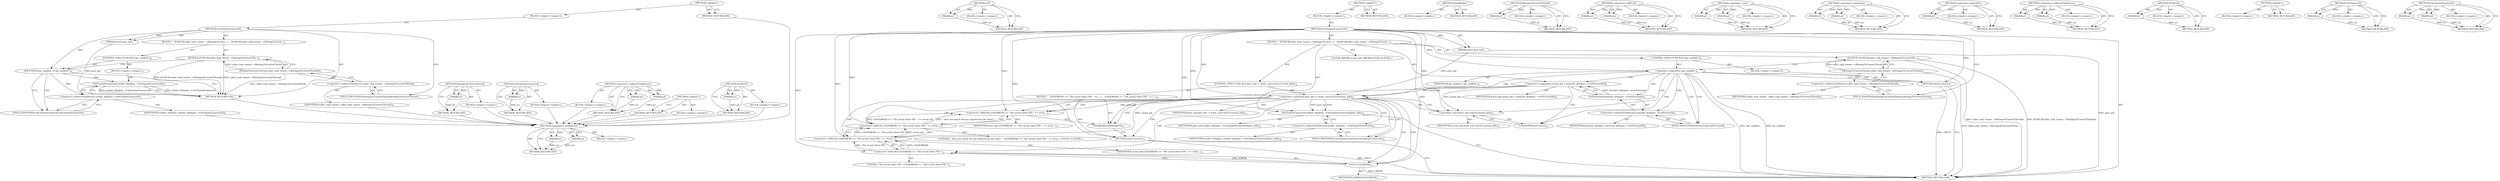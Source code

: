 digraph "OnChannelConnected" {
vulnerable_6 [label=<(METHOD,&lt;global&gt;)<SUB>1</SUB>>];
vulnerable_7 [label=<(BLOCK,&lt;empty&gt;,&lt;empty&gt;)<SUB>1</SUB>>];
vulnerable_8 [label=<(METHOD,OnChannelConnected)<SUB>1</SUB>>];
vulnerable_9 [label=<(PARAM,int32 peer_pid)<SUB>1</SUB>>];
vulnerable_10 [label=<(BLOCK,{
   DCHECK(caller_task_runner_-&gt;BelongsToCurre...,{
   DCHECK(caller_task_runner_-&gt;BelongsToCurre...)<SUB>1</SUB>>];
vulnerable_11 [label=<(DCHECK,DCHECK(caller_task_runner_-&gt;BelongsToCurrentThr...)<SUB>2</SUB>>];
vulnerable_12 [label=<(BelongsToCurrentThread,caller_task_runner_-&gt;BelongsToCurrentThread())<SUB>2</SUB>>];
vulnerable_13 [label=<(&lt;operator&gt;.indirectFieldAccess,caller_task_runner_-&gt;BelongsToCurrentThread)<SUB>2</SUB>>];
vulnerable_14 [label=<(IDENTIFIER,caller_task_runner_,caller_task_runner_-&gt;BelongsToCurrentThread())<SUB>2</SUB>>];
vulnerable_15 [label=<(FIELD_IDENTIFIER,BelongsToCurrentThread,BelongsToCurrentThread)<SUB>2</SUB>>];
vulnerable_16 [label=<(CONTROL_STRUCTURE,IF,if (ipc_enabled_))<SUB>4</SUB>>];
vulnerable_17 [label=<(IDENTIFIER,ipc_enabled_,if (ipc_enabled_))<SUB>4</SUB>>];
vulnerable_18 [label=<(BLOCK,&lt;empty&gt;,&lt;empty&gt;)<SUB>5</SUB>>];
vulnerable_19 [label=<(OnChannelConnected,worker_delegate_-&gt;OnChannelConnected())<SUB>5</SUB>>];
vulnerable_20 [label=<(&lt;operator&gt;.indirectFieldAccess,worker_delegate_-&gt;OnChannelConnected)<SUB>5</SUB>>];
vulnerable_21 [label=<(IDENTIFIER,worker_delegate_,worker_delegate_-&gt;OnChannelConnected())<SUB>5</SUB>>];
vulnerable_22 [label=<(FIELD_IDENTIFIER,OnChannelConnected,OnChannelConnected)<SUB>5</SUB>>];
vulnerable_23 [label=<(METHOD_RETURN,void)<SUB>1</SUB>>];
vulnerable_25 [label=<(METHOD_RETURN,ANY)<SUB>1</SUB>>];
vulnerable_44 [label=<(METHOD,BelongsToCurrentThread)>];
vulnerable_45 [label=<(PARAM,p1)>];
vulnerable_46 [label=<(BLOCK,&lt;empty&gt;,&lt;empty&gt;)>];
vulnerable_47 [label=<(METHOD_RETURN,ANY)>];
vulnerable_53 [label=<(METHOD,OnChannelConnected)>];
vulnerable_54 [label=<(PARAM,p1)>];
vulnerable_55 [label=<(BLOCK,&lt;empty&gt;,&lt;empty&gt;)>];
vulnerable_56 [label=<(METHOD_RETURN,ANY)>];
vulnerable_48 [label=<(METHOD,&lt;operator&gt;.indirectFieldAccess)>];
vulnerable_49 [label=<(PARAM,p1)>];
vulnerable_50 [label=<(PARAM,p2)>];
vulnerable_51 [label=<(BLOCK,&lt;empty&gt;,&lt;empty&gt;)>];
vulnerable_52 [label=<(METHOD_RETURN,ANY)>];
vulnerable_40 [label=<(METHOD,DCHECK)>];
vulnerable_41 [label=<(PARAM,p1)>];
vulnerable_42 [label=<(BLOCK,&lt;empty&gt;,&lt;empty&gt;)>];
vulnerable_43 [label=<(METHOD_RETURN,ANY)>];
vulnerable_34 [label=<(METHOD,&lt;global&gt;)<SUB>1</SUB>>];
vulnerable_35 [label=<(BLOCK,&lt;empty&gt;,&lt;empty&gt;)>];
vulnerable_36 [label=<(METHOD_RETURN,ANY)>];
fixed_92 [label=<(METHOD,&lt;operator&gt;.assignment)>];
fixed_93 [label=<(PARAM,p1)>];
fixed_94 [label=<(PARAM,p2)>];
fixed_95 [label=<(BLOCK,&lt;empty&gt;,&lt;empty&gt;)>];
fixed_96 [label=<(METHOD_RETURN,ANY)>];
fixed_116 [label=<(METHOD,LOG)>];
fixed_117 [label=<(PARAM,p1)>];
fixed_118 [label=<(BLOCK,&lt;empty&gt;,&lt;empty&gt;)>];
fixed_119 [label=<(METHOD_RETURN,ANY)>];
fixed_6 [label=<(METHOD,&lt;global&gt;)<SUB>1</SUB>>];
fixed_7 [label=<(BLOCK,&lt;empty&gt;,&lt;empty&gt;)<SUB>1</SUB>>];
fixed_8 [label=<(METHOD,OnChannelConnected)<SUB>1</SUB>>];
fixed_9 [label=<(PARAM,int32 peer_pid)<SUB>1</SUB>>];
fixed_10 [label=<(BLOCK,{
   DCHECK(caller_task_runner_-&gt;BelongsToCurre...,{
   DCHECK(caller_task_runner_-&gt;BelongsToCurre...)<SUB>1</SUB>>];
fixed_11 [label=<(DCHECK,DCHECK(caller_task_runner_-&gt;BelongsToCurrentThr...)<SUB>2</SUB>>];
fixed_12 [label=<(BelongsToCurrentThread,caller_task_runner_-&gt;BelongsToCurrentThread())<SUB>2</SUB>>];
fixed_13 [label=<(&lt;operator&gt;.indirectFieldAccess,caller_task_runner_-&gt;BelongsToCurrentThread)<SUB>2</SUB>>];
fixed_14 [label=<(IDENTIFIER,caller_task_runner_,caller_task_runner_-&gt;BelongsToCurrentThread())<SUB>2</SUB>>];
fixed_15 [label=<(FIELD_IDENTIFIER,BelongsToCurrentThread,BelongsToCurrentThread)<SUB>2</SUB>>];
fixed_16 [label=<(CONTROL_STRUCTURE,IF,if (!ipc_enabled_))<SUB>4</SUB>>];
fixed_17 [label=<(&lt;operator&gt;.logicalNot,!ipc_enabled_)<SUB>4</SUB>>];
fixed_18 [label=<(IDENTIFIER,ipc_enabled_,!ipc_enabled_)<SUB>4</SUB>>];
fixed_19 [label=<(BLOCK,&lt;empty&gt;,&lt;empty&gt;)<SUB>5</SUB>>];
fixed_20 [label=<(RETURN,return;,return;)<SUB>5</SUB>>];
fixed_21 [label="<(LOCAL,DWORD actual_pid: DWORD)<SUB>9</SUB>>"];
fixed_22 [label=<(&lt;operator&gt;.assignment,actual_pid = launcher_delegate_-&gt;GetProcessId())<SUB>9</SUB>>];
fixed_23 [label=<(IDENTIFIER,actual_pid,actual_pid = launcher_delegate_-&gt;GetProcessId())<SUB>9</SUB>>];
fixed_24 [label=<(GetProcessId,launcher_delegate_-&gt;GetProcessId())<SUB>9</SUB>>];
fixed_25 [label=<(&lt;operator&gt;.indirectFieldAccess,launcher_delegate_-&gt;GetProcessId)<SUB>9</SUB>>];
fixed_26 [label=<(IDENTIFIER,launcher_delegate_,launcher_delegate_-&gt;GetProcessId())<SUB>9</SUB>>];
fixed_27 [label=<(FIELD_IDENTIFIER,GetProcessId,GetProcessId)<SUB>9</SUB>>];
fixed_28 [label=<(CONTROL_STRUCTURE,IF,if (peer_pid != static_cast&lt;int32&gt;(actual_pid)))<SUB>10</SUB>>];
fixed_29 [label=<(&lt;operator&gt;.notEquals,peer_pid != static_cast&lt;int32&gt;(actual_pid))<SUB>10</SUB>>];
fixed_30 [label=<(IDENTIFIER,peer_pid,peer_pid != static_cast&lt;int32&gt;(actual_pid))<SUB>10</SUB>>];
fixed_31 [label=<(&lt;operator&gt;.cast,static_cast&lt;int32&gt;(actual_pid))<SUB>10</SUB>>];
fixed_32 [label=<(UNKNOWN,int32,int32)<SUB>10</SUB>>];
fixed_33 [label=<(IDENTIFIER,actual_pid,static_cast&lt;int32&gt;(actual_pid))<SUB>10</SUB>>];
fixed_34 [label=<(BLOCK,{
    LOG(ERROR) &lt;&lt; &quot;The actual client PID &quot; &lt;&lt;...,{
    LOG(ERROR) &lt;&lt; &quot;The actual client PID &quot; &lt;&lt;...)<SUB>10</SUB>>];
fixed_35 [label=<(&lt;operator&gt;.shiftLeft,LOG(ERROR) &lt;&lt; &quot;The actual client PID &quot; &lt;&lt; actua...)<SUB>11</SUB>>];
fixed_36 [label=<(&lt;operator&gt;.shiftLeft,LOG(ERROR) &lt;&lt; &quot;The actual client PID &quot; &lt;&lt; actua...)<SUB>11</SUB>>];
fixed_37 [label=<(&lt;operator&gt;.shiftLeft,LOG(ERROR) &lt;&lt; &quot;The actual client PID &quot; &lt;&lt; actua...)<SUB>11</SUB>>];
fixed_38 [label=<(&lt;operator&gt;.shiftLeft,LOG(ERROR) &lt;&lt; &quot;The actual client PID &quot;)<SUB>11</SUB>>];
fixed_39 [label=<(LOG,LOG(ERROR))<SUB>11</SUB>>];
fixed_40 [label=<(IDENTIFIER,ERROR,LOG(ERROR))<SUB>11</SUB>>];
fixed_41 [label=<(LITERAL,&quot;The actual client PID &quot;,LOG(ERROR) &lt;&lt; &quot;The actual client PID &quot;)<SUB>11</SUB>>];
fixed_42 [label=<(IDENTIFIER,actual_pid,LOG(ERROR) &lt;&lt; &quot;The actual client PID &quot; &lt;&lt; actua...)<SUB>11</SUB>>];
fixed_43 [label="<(LITERAL,&quot; does not match the one reported by the client: &quot;,LOG(ERROR) &lt;&lt; &quot;The actual client PID &quot; &lt;&lt; actua...)<SUB>12</SUB>>"];
fixed_44 [label=<(IDENTIFIER,peer_pid,LOG(ERROR) &lt;&lt; &quot;The actual client PID &quot; &lt;&lt; actua...)<SUB>13</SUB>>];
fixed_45 [label=<(StopWorker,StopWorker())<SUB>14</SUB>>];
fixed_46 [label=<(RETURN,return;,return;)<SUB>15</SUB>>];
fixed_47 [label=<(OnChannelConnected,worker_delegate_-&gt;OnChannelConnected(peer_pid))<SUB>18</SUB>>];
fixed_48 [label=<(&lt;operator&gt;.indirectFieldAccess,worker_delegate_-&gt;OnChannelConnected)<SUB>18</SUB>>];
fixed_49 [label=<(IDENTIFIER,worker_delegate_,worker_delegate_-&gt;OnChannelConnected(peer_pid))<SUB>18</SUB>>];
fixed_50 [label=<(FIELD_IDENTIFIER,OnChannelConnected,OnChannelConnected)<SUB>18</SUB>>];
fixed_51 [label=<(IDENTIFIER,peer_pid,worker_delegate_-&gt;OnChannelConnected(peer_pid))<SUB>18</SUB>>];
fixed_52 [label=<(METHOD_RETURN,void)<SUB>1</SUB>>];
fixed_54 [label=<(METHOD_RETURN,ANY)<SUB>1</SUB>>];
fixed_120 [label=<(METHOD,StopWorker)>];
fixed_121 [label=<(BLOCK,&lt;empty&gt;,&lt;empty&gt;)>];
fixed_122 [label=<(METHOD_RETURN,ANY)>];
fixed_79 [label=<(METHOD,BelongsToCurrentThread)>];
fixed_80 [label=<(PARAM,p1)>];
fixed_81 [label=<(BLOCK,&lt;empty&gt;,&lt;empty&gt;)>];
fixed_82 [label=<(METHOD_RETURN,ANY)>];
fixed_111 [label=<(METHOD,&lt;operator&gt;.shiftLeft)>];
fixed_112 [label=<(PARAM,p1)>];
fixed_113 [label=<(PARAM,p2)>];
fixed_114 [label=<(BLOCK,&lt;empty&gt;,&lt;empty&gt;)>];
fixed_115 [label=<(METHOD_RETURN,ANY)>];
fixed_106 [label=<(METHOD,&lt;operator&gt;.cast)>];
fixed_107 [label=<(PARAM,p1)>];
fixed_108 [label=<(PARAM,p2)>];
fixed_109 [label=<(BLOCK,&lt;empty&gt;,&lt;empty&gt;)>];
fixed_110 [label=<(METHOD_RETURN,ANY)>];
fixed_101 [label=<(METHOD,&lt;operator&gt;.notEquals)>];
fixed_102 [label=<(PARAM,p1)>];
fixed_103 [label=<(PARAM,p2)>];
fixed_104 [label=<(BLOCK,&lt;empty&gt;,&lt;empty&gt;)>];
fixed_105 [label=<(METHOD_RETURN,ANY)>];
fixed_88 [label=<(METHOD,&lt;operator&gt;.logicalNot)>];
fixed_89 [label=<(PARAM,p1)>];
fixed_90 [label=<(BLOCK,&lt;empty&gt;,&lt;empty&gt;)>];
fixed_91 [label=<(METHOD_RETURN,ANY)>];
fixed_83 [label=<(METHOD,&lt;operator&gt;.indirectFieldAccess)>];
fixed_84 [label=<(PARAM,p1)>];
fixed_85 [label=<(PARAM,p2)>];
fixed_86 [label=<(BLOCK,&lt;empty&gt;,&lt;empty&gt;)>];
fixed_87 [label=<(METHOD_RETURN,ANY)>];
fixed_75 [label=<(METHOD,DCHECK)>];
fixed_76 [label=<(PARAM,p1)>];
fixed_77 [label=<(BLOCK,&lt;empty&gt;,&lt;empty&gt;)>];
fixed_78 [label=<(METHOD_RETURN,ANY)>];
fixed_69 [label=<(METHOD,&lt;global&gt;)<SUB>1</SUB>>];
fixed_70 [label=<(BLOCK,&lt;empty&gt;,&lt;empty&gt;)>];
fixed_71 [label=<(METHOD_RETURN,ANY)>];
fixed_97 [label=<(METHOD,GetProcessId)>];
fixed_98 [label=<(PARAM,p1)>];
fixed_99 [label=<(BLOCK,&lt;empty&gt;,&lt;empty&gt;)>];
fixed_100 [label=<(METHOD_RETURN,ANY)>];
fixed_123 [label=<(METHOD,OnChannelConnected)>];
fixed_124 [label=<(PARAM,p1)>];
fixed_125 [label=<(PARAM,p2)>];
fixed_126 [label=<(BLOCK,&lt;empty&gt;,&lt;empty&gt;)>];
fixed_127 [label=<(METHOD_RETURN,ANY)>];
vulnerable_6 -> vulnerable_7  [key=0, label="AST: "];
vulnerable_6 -> vulnerable_25  [key=0, label="AST: "];
vulnerable_6 -> vulnerable_25  [key=1, label="CFG: "];
vulnerable_7 -> vulnerable_8  [key=0, label="AST: "];
vulnerable_8 -> vulnerable_9  [key=0, label="AST: "];
vulnerable_8 -> vulnerable_9  [key=1, label="DDG: "];
vulnerable_8 -> vulnerable_10  [key=0, label="AST: "];
vulnerable_8 -> vulnerable_23  [key=0, label="AST: "];
vulnerable_8 -> vulnerable_15  [key=0, label="CFG: "];
vulnerable_8 -> vulnerable_17  [key=0, label="DDG: "];
vulnerable_9 -> vulnerable_23  [key=0, label="DDG: peer_pid"];
vulnerable_10 -> vulnerable_11  [key=0, label="AST: "];
vulnerable_10 -> vulnerable_16  [key=0, label="AST: "];
vulnerable_11 -> vulnerable_12  [key=0, label="AST: "];
vulnerable_11 -> vulnerable_17  [key=0, label="CFG: "];
vulnerable_11 -> vulnerable_23  [key=0, label="DDG: caller_task_runner_-&gt;BelongsToCurrentThread()"];
vulnerable_11 -> vulnerable_23  [key=1, label="DDG: DCHECK(caller_task_runner_-&gt;BelongsToCurrentThread())"];
vulnerable_12 -> vulnerable_13  [key=0, label="AST: "];
vulnerable_12 -> vulnerable_11  [key=0, label="CFG: "];
vulnerable_12 -> vulnerable_11  [key=1, label="DDG: caller_task_runner_-&gt;BelongsToCurrentThread"];
vulnerable_12 -> vulnerable_23  [key=0, label="DDG: caller_task_runner_-&gt;BelongsToCurrentThread"];
vulnerable_13 -> vulnerable_14  [key=0, label="AST: "];
vulnerable_13 -> vulnerable_15  [key=0, label="AST: "];
vulnerable_13 -> vulnerable_12  [key=0, label="CFG: "];
vulnerable_14 -> fixed_92  [key=0];
vulnerable_15 -> vulnerable_13  [key=0, label="CFG: "];
vulnerable_16 -> vulnerable_17  [key=0, label="AST: "];
vulnerable_16 -> vulnerable_18  [key=0, label="AST: "];
vulnerable_17 -> vulnerable_23  [key=0, label="CFG: "];
vulnerable_17 -> vulnerable_22  [key=0, label="CFG: "];
vulnerable_17 -> vulnerable_22  [key=1, label="CDG: "];
vulnerable_17 -> vulnerable_20  [key=0, label="CDG: "];
vulnerable_17 -> vulnerable_19  [key=0, label="CDG: "];
vulnerable_18 -> vulnerable_19  [key=0, label="AST: "];
vulnerable_19 -> vulnerable_20  [key=0, label="AST: "];
vulnerable_19 -> vulnerable_23  [key=0, label="CFG: "];
vulnerable_19 -> vulnerable_23  [key=1, label="DDG: worker_delegate_-&gt;OnChannelConnected"];
vulnerable_19 -> vulnerable_23  [key=2, label="DDG: worker_delegate_-&gt;OnChannelConnected()"];
vulnerable_20 -> vulnerable_21  [key=0, label="AST: "];
vulnerable_20 -> vulnerable_22  [key=0, label="AST: "];
vulnerable_20 -> vulnerable_19  [key=0, label="CFG: "];
vulnerable_21 -> fixed_92  [key=0];
vulnerable_22 -> vulnerable_20  [key=0, label="CFG: "];
vulnerable_23 -> fixed_92  [key=0];
vulnerable_25 -> fixed_92  [key=0];
vulnerable_44 -> vulnerable_45  [key=0, label="AST: "];
vulnerable_44 -> vulnerable_45  [key=1, label="DDG: "];
vulnerable_44 -> vulnerable_46  [key=0, label="AST: "];
vulnerable_44 -> vulnerable_47  [key=0, label="AST: "];
vulnerable_44 -> vulnerable_47  [key=1, label="CFG: "];
vulnerable_45 -> vulnerable_47  [key=0, label="DDG: p1"];
vulnerable_46 -> fixed_92  [key=0];
vulnerable_47 -> fixed_92  [key=0];
vulnerable_53 -> vulnerable_54  [key=0, label="AST: "];
vulnerable_53 -> vulnerable_54  [key=1, label="DDG: "];
vulnerable_53 -> vulnerable_55  [key=0, label="AST: "];
vulnerable_53 -> vulnerable_56  [key=0, label="AST: "];
vulnerable_53 -> vulnerable_56  [key=1, label="CFG: "];
vulnerable_54 -> vulnerable_56  [key=0, label="DDG: p1"];
vulnerable_55 -> fixed_92  [key=0];
vulnerable_56 -> fixed_92  [key=0];
vulnerable_48 -> vulnerable_49  [key=0, label="AST: "];
vulnerable_48 -> vulnerable_49  [key=1, label="DDG: "];
vulnerable_48 -> vulnerable_51  [key=0, label="AST: "];
vulnerable_48 -> vulnerable_50  [key=0, label="AST: "];
vulnerable_48 -> vulnerable_50  [key=1, label="DDG: "];
vulnerable_48 -> vulnerable_52  [key=0, label="AST: "];
vulnerable_48 -> vulnerable_52  [key=1, label="CFG: "];
vulnerable_49 -> vulnerable_52  [key=0, label="DDG: p1"];
vulnerable_50 -> vulnerable_52  [key=0, label="DDG: p2"];
vulnerable_51 -> fixed_92  [key=0];
vulnerable_52 -> fixed_92  [key=0];
vulnerable_40 -> vulnerable_41  [key=0, label="AST: "];
vulnerable_40 -> vulnerable_41  [key=1, label="DDG: "];
vulnerable_40 -> vulnerable_42  [key=0, label="AST: "];
vulnerable_40 -> vulnerable_43  [key=0, label="AST: "];
vulnerable_40 -> vulnerable_43  [key=1, label="CFG: "];
vulnerable_41 -> vulnerable_43  [key=0, label="DDG: p1"];
vulnerable_42 -> fixed_92  [key=0];
vulnerable_43 -> fixed_92  [key=0];
vulnerable_34 -> vulnerable_35  [key=0, label="AST: "];
vulnerable_34 -> vulnerable_36  [key=0, label="AST: "];
vulnerable_34 -> vulnerable_36  [key=1, label="CFG: "];
vulnerable_35 -> fixed_92  [key=0];
vulnerable_36 -> fixed_92  [key=0];
fixed_92 -> fixed_93  [key=0, label="AST: "];
fixed_92 -> fixed_93  [key=1, label="DDG: "];
fixed_92 -> fixed_95  [key=0, label="AST: "];
fixed_92 -> fixed_94  [key=0, label="AST: "];
fixed_92 -> fixed_94  [key=1, label="DDG: "];
fixed_92 -> fixed_96  [key=0, label="AST: "];
fixed_92 -> fixed_96  [key=1, label="CFG: "];
fixed_93 -> fixed_96  [key=0, label="DDG: p1"];
fixed_94 -> fixed_96  [key=0, label="DDG: p2"];
fixed_116 -> fixed_117  [key=0, label="AST: "];
fixed_116 -> fixed_117  [key=1, label="DDG: "];
fixed_116 -> fixed_118  [key=0, label="AST: "];
fixed_116 -> fixed_119  [key=0, label="AST: "];
fixed_116 -> fixed_119  [key=1, label="CFG: "];
fixed_117 -> fixed_119  [key=0, label="DDG: p1"];
fixed_6 -> fixed_7  [key=0, label="AST: "];
fixed_6 -> fixed_54  [key=0, label="AST: "];
fixed_6 -> fixed_54  [key=1, label="CFG: "];
fixed_7 -> fixed_8  [key=0, label="AST: "];
fixed_8 -> fixed_9  [key=0, label="AST: "];
fixed_8 -> fixed_9  [key=1, label="DDG: "];
fixed_8 -> fixed_10  [key=0, label="AST: "];
fixed_8 -> fixed_52  [key=0, label="AST: "];
fixed_8 -> fixed_15  [key=0, label="CFG: "];
fixed_8 -> fixed_47  [key=0, label="DDG: "];
fixed_8 -> fixed_17  [key=0, label="DDG: "];
fixed_8 -> fixed_20  [key=0, label="DDG: "];
fixed_8 -> fixed_29  [key=0, label="DDG: "];
fixed_8 -> fixed_45  [key=0, label="DDG: "];
fixed_8 -> fixed_46  [key=0, label="DDG: "];
fixed_8 -> fixed_31  [key=0, label="DDG: "];
fixed_8 -> fixed_35  [key=0, label="DDG: "];
fixed_8 -> fixed_36  [key=0, label="DDG: "];
fixed_8 -> fixed_37  [key=0, label="DDG: "];
fixed_8 -> fixed_38  [key=0, label="DDG: "];
fixed_8 -> fixed_39  [key=0, label="DDG: "];
fixed_9 -> fixed_52  [key=0, label="DDG: peer_pid"];
fixed_9 -> fixed_29  [key=0, label="DDG: peer_pid"];
fixed_10 -> fixed_11  [key=0, label="AST: "];
fixed_10 -> fixed_16  [key=0, label="AST: "];
fixed_10 -> fixed_21  [key=0, label="AST: "];
fixed_10 -> fixed_22  [key=0, label="AST: "];
fixed_10 -> fixed_28  [key=0, label="AST: "];
fixed_10 -> fixed_47  [key=0, label="AST: "];
fixed_11 -> fixed_12  [key=0, label="AST: "];
fixed_11 -> fixed_17  [key=0, label="CFG: "];
fixed_11 -> fixed_52  [key=0, label="DDG: caller_task_runner_-&gt;BelongsToCurrentThread()"];
fixed_11 -> fixed_52  [key=1, label="DDG: DCHECK(caller_task_runner_-&gt;BelongsToCurrentThread())"];
fixed_12 -> fixed_13  [key=0, label="AST: "];
fixed_12 -> fixed_11  [key=0, label="CFG: "];
fixed_12 -> fixed_11  [key=1, label="DDG: caller_task_runner_-&gt;BelongsToCurrentThread"];
fixed_12 -> fixed_52  [key=0, label="DDG: caller_task_runner_-&gt;BelongsToCurrentThread"];
fixed_13 -> fixed_14  [key=0, label="AST: "];
fixed_13 -> fixed_15  [key=0, label="AST: "];
fixed_13 -> fixed_12  [key=0, label="CFG: "];
fixed_15 -> fixed_13  [key=0, label="CFG: "];
fixed_16 -> fixed_17  [key=0, label="AST: "];
fixed_16 -> fixed_19  [key=0, label="AST: "];
fixed_17 -> fixed_18  [key=0, label="AST: "];
fixed_17 -> fixed_20  [key=0, label="CFG: "];
fixed_17 -> fixed_20  [key=1, label="CDG: "];
fixed_17 -> fixed_27  [key=0, label="CFG: "];
fixed_17 -> fixed_27  [key=1, label="CDG: "];
fixed_17 -> fixed_52  [key=0, label="DDG: !ipc_enabled_"];
fixed_17 -> fixed_52  [key=1, label="DDG: ipc_enabled_"];
fixed_17 -> fixed_24  [key=0, label="CDG: "];
fixed_17 -> fixed_32  [key=0, label="CDG: "];
fixed_17 -> fixed_25  [key=0, label="CDG: "];
fixed_17 -> fixed_22  [key=0, label="CDG: "];
fixed_17 -> fixed_29  [key=0, label="CDG: "];
fixed_17 -> fixed_31  [key=0, label="CDG: "];
fixed_19 -> fixed_20  [key=0, label="AST: "];
fixed_20 -> fixed_52  [key=0, label="CFG: "];
fixed_20 -> fixed_52  [key=1, label="DDG: &lt;RET&gt;"];
fixed_22 -> fixed_23  [key=0, label="AST: "];
fixed_22 -> fixed_24  [key=0, label="AST: "];
fixed_22 -> fixed_32  [key=0, label="CFG: "];
fixed_22 -> fixed_29  [key=0, label="DDG: actual_pid"];
fixed_22 -> fixed_31  [key=0, label="DDG: actual_pid"];
fixed_22 -> fixed_37  [key=0, label="DDG: actual_pid"];
fixed_24 -> fixed_25  [key=0, label="AST: "];
fixed_24 -> fixed_22  [key=0, label="CFG: "];
fixed_24 -> fixed_22  [key=1, label="DDG: launcher_delegate_-&gt;GetProcessId"];
fixed_25 -> fixed_26  [key=0, label="AST: "];
fixed_25 -> fixed_27  [key=0, label="AST: "];
fixed_25 -> fixed_24  [key=0, label="CFG: "];
fixed_27 -> fixed_25  [key=0, label="CFG: "];
fixed_28 -> fixed_29  [key=0, label="AST: "];
fixed_28 -> fixed_34  [key=0, label="AST: "];
fixed_29 -> fixed_30  [key=0, label="AST: "];
fixed_29 -> fixed_31  [key=0, label="AST: "];
fixed_29 -> fixed_39  [key=0, label="CFG: "];
fixed_29 -> fixed_39  [key=1, label="CDG: "];
fixed_29 -> fixed_50  [key=0, label="CFG: "];
fixed_29 -> fixed_50  [key=1, label="CDG: "];
fixed_29 -> fixed_47  [key=0, label="DDG: peer_pid"];
fixed_29 -> fixed_47  [key=1, label="CDG: "];
fixed_29 -> fixed_35  [key=0, label="DDG: peer_pid"];
fixed_29 -> fixed_35  [key=1, label="CDG: "];
fixed_29 -> fixed_48  [key=0, label="CDG: "];
fixed_29 -> fixed_36  [key=0, label="CDG: "];
fixed_29 -> fixed_37  [key=0, label="CDG: "];
fixed_29 -> fixed_46  [key=0, label="CDG: "];
fixed_29 -> fixed_38  [key=0, label="CDG: "];
fixed_29 -> fixed_45  [key=0, label="CDG: "];
fixed_31 -> fixed_32  [key=0, label="AST: "];
fixed_31 -> fixed_33  [key=0, label="AST: "];
fixed_31 -> fixed_29  [key=0, label="CFG: "];
fixed_32 -> fixed_31  [key=0, label="CFG: "];
fixed_34 -> fixed_35  [key=0, label="AST: "];
fixed_34 -> fixed_45  [key=0, label="AST: "];
fixed_34 -> fixed_46  [key=0, label="AST: "];
fixed_35 -> fixed_36  [key=0, label="AST: "];
fixed_35 -> fixed_44  [key=0, label="AST: "];
fixed_35 -> fixed_45  [key=0, label="CFG: "];
fixed_36 -> fixed_37  [key=0, label="AST: "];
fixed_36 -> fixed_43  [key=0, label="AST: "];
fixed_36 -> fixed_35  [key=0, label="CFG: "];
fixed_36 -> fixed_35  [key=1, label="DDG: LOG(ERROR) &lt;&lt; &quot;The actual client PID &quot; &lt;&lt; actual_pid"];
fixed_36 -> fixed_35  [key=2, label="DDG: &quot; does not match the one reported by the client: &quot;"];
fixed_37 -> fixed_38  [key=0, label="AST: "];
fixed_37 -> fixed_42  [key=0, label="AST: "];
fixed_37 -> fixed_36  [key=0, label="CFG: "];
fixed_37 -> fixed_36  [key=1, label="DDG: LOG(ERROR) &lt;&lt; &quot;The actual client PID &quot;"];
fixed_37 -> fixed_36  [key=2, label="DDG: actual_pid"];
fixed_38 -> fixed_39  [key=0, label="AST: "];
fixed_38 -> fixed_41  [key=0, label="AST: "];
fixed_38 -> fixed_37  [key=0, label="CFG: "];
fixed_38 -> fixed_37  [key=1, label="DDG: LOG(ERROR)"];
fixed_38 -> fixed_37  [key=2, label="DDG: &quot;The actual client PID &quot;"];
fixed_39 -> fixed_40  [key=0, label="AST: "];
fixed_39 -> fixed_38  [key=0, label="CFG: "];
fixed_39 -> fixed_38  [key=1, label="DDG: ERROR"];
fixed_39 -> fixed_52  [key=0, label="DDG: ERROR"];
fixed_45 -> fixed_46  [key=0, label="CFG: "];
fixed_46 -> fixed_52  [key=0, label="CFG: "];
fixed_46 -> fixed_52  [key=1, label="DDG: &lt;RET&gt;"];
fixed_47 -> fixed_48  [key=0, label="AST: "];
fixed_47 -> fixed_51  [key=0, label="AST: "];
fixed_47 -> fixed_52  [key=0, label="CFG: "];
fixed_48 -> fixed_49  [key=0, label="AST: "];
fixed_48 -> fixed_50  [key=0, label="AST: "];
fixed_48 -> fixed_47  [key=0, label="CFG: "];
fixed_50 -> fixed_48  [key=0, label="CFG: "];
fixed_120 -> fixed_121  [key=0, label="AST: "];
fixed_120 -> fixed_122  [key=0, label="AST: "];
fixed_120 -> fixed_122  [key=1, label="CFG: "];
fixed_79 -> fixed_80  [key=0, label="AST: "];
fixed_79 -> fixed_80  [key=1, label="DDG: "];
fixed_79 -> fixed_81  [key=0, label="AST: "];
fixed_79 -> fixed_82  [key=0, label="AST: "];
fixed_79 -> fixed_82  [key=1, label="CFG: "];
fixed_80 -> fixed_82  [key=0, label="DDG: p1"];
fixed_111 -> fixed_112  [key=0, label="AST: "];
fixed_111 -> fixed_112  [key=1, label="DDG: "];
fixed_111 -> fixed_114  [key=0, label="AST: "];
fixed_111 -> fixed_113  [key=0, label="AST: "];
fixed_111 -> fixed_113  [key=1, label="DDG: "];
fixed_111 -> fixed_115  [key=0, label="AST: "];
fixed_111 -> fixed_115  [key=1, label="CFG: "];
fixed_112 -> fixed_115  [key=0, label="DDG: p1"];
fixed_113 -> fixed_115  [key=0, label="DDG: p2"];
fixed_106 -> fixed_107  [key=0, label="AST: "];
fixed_106 -> fixed_107  [key=1, label="DDG: "];
fixed_106 -> fixed_109  [key=0, label="AST: "];
fixed_106 -> fixed_108  [key=0, label="AST: "];
fixed_106 -> fixed_108  [key=1, label="DDG: "];
fixed_106 -> fixed_110  [key=0, label="AST: "];
fixed_106 -> fixed_110  [key=1, label="CFG: "];
fixed_107 -> fixed_110  [key=0, label="DDG: p1"];
fixed_108 -> fixed_110  [key=0, label="DDG: p2"];
fixed_101 -> fixed_102  [key=0, label="AST: "];
fixed_101 -> fixed_102  [key=1, label="DDG: "];
fixed_101 -> fixed_104  [key=0, label="AST: "];
fixed_101 -> fixed_103  [key=0, label="AST: "];
fixed_101 -> fixed_103  [key=1, label="DDG: "];
fixed_101 -> fixed_105  [key=0, label="AST: "];
fixed_101 -> fixed_105  [key=1, label="CFG: "];
fixed_102 -> fixed_105  [key=0, label="DDG: p1"];
fixed_103 -> fixed_105  [key=0, label="DDG: p2"];
fixed_88 -> fixed_89  [key=0, label="AST: "];
fixed_88 -> fixed_89  [key=1, label="DDG: "];
fixed_88 -> fixed_90  [key=0, label="AST: "];
fixed_88 -> fixed_91  [key=0, label="AST: "];
fixed_88 -> fixed_91  [key=1, label="CFG: "];
fixed_89 -> fixed_91  [key=0, label="DDG: p1"];
fixed_83 -> fixed_84  [key=0, label="AST: "];
fixed_83 -> fixed_84  [key=1, label="DDG: "];
fixed_83 -> fixed_86  [key=0, label="AST: "];
fixed_83 -> fixed_85  [key=0, label="AST: "];
fixed_83 -> fixed_85  [key=1, label="DDG: "];
fixed_83 -> fixed_87  [key=0, label="AST: "];
fixed_83 -> fixed_87  [key=1, label="CFG: "];
fixed_84 -> fixed_87  [key=0, label="DDG: p1"];
fixed_85 -> fixed_87  [key=0, label="DDG: p2"];
fixed_75 -> fixed_76  [key=0, label="AST: "];
fixed_75 -> fixed_76  [key=1, label="DDG: "];
fixed_75 -> fixed_77  [key=0, label="AST: "];
fixed_75 -> fixed_78  [key=0, label="AST: "];
fixed_75 -> fixed_78  [key=1, label="CFG: "];
fixed_76 -> fixed_78  [key=0, label="DDG: p1"];
fixed_69 -> fixed_70  [key=0, label="AST: "];
fixed_69 -> fixed_71  [key=0, label="AST: "];
fixed_69 -> fixed_71  [key=1, label="CFG: "];
fixed_97 -> fixed_98  [key=0, label="AST: "];
fixed_97 -> fixed_98  [key=1, label="DDG: "];
fixed_97 -> fixed_99  [key=0, label="AST: "];
fixed_97 -> fixed_100  [key=0, label="AST: "];
fixed_97 -> fixed_100  [key=1, label="CFG: "];
fixed_98 -> fixed_100  [key=0, label="DDG: p1"];
fixed_123 -> fixed_124  [key=0, label="AST: "];
fixed_123 -> fixed_124  [key=1, label="DDG: "];
fixed_123 -> fixed_126  [key=0, label="AST: "];
fixed_123 -> fixed_125  [key=0, label="AST: "];
fixed_123 -> fixed_125  [key=1, label="DDG: "];
fixed_123 -> fixed_127  [key=0, label="AST: "];
fixed_123 -> fixed_127  [key=1, label="CFG: "];
fixed_124 -> fixed_127  [key=0, label="DDG: p1"];
fixed_125 -> fixed_127  [key=0, label="DDG: p2"];
}
